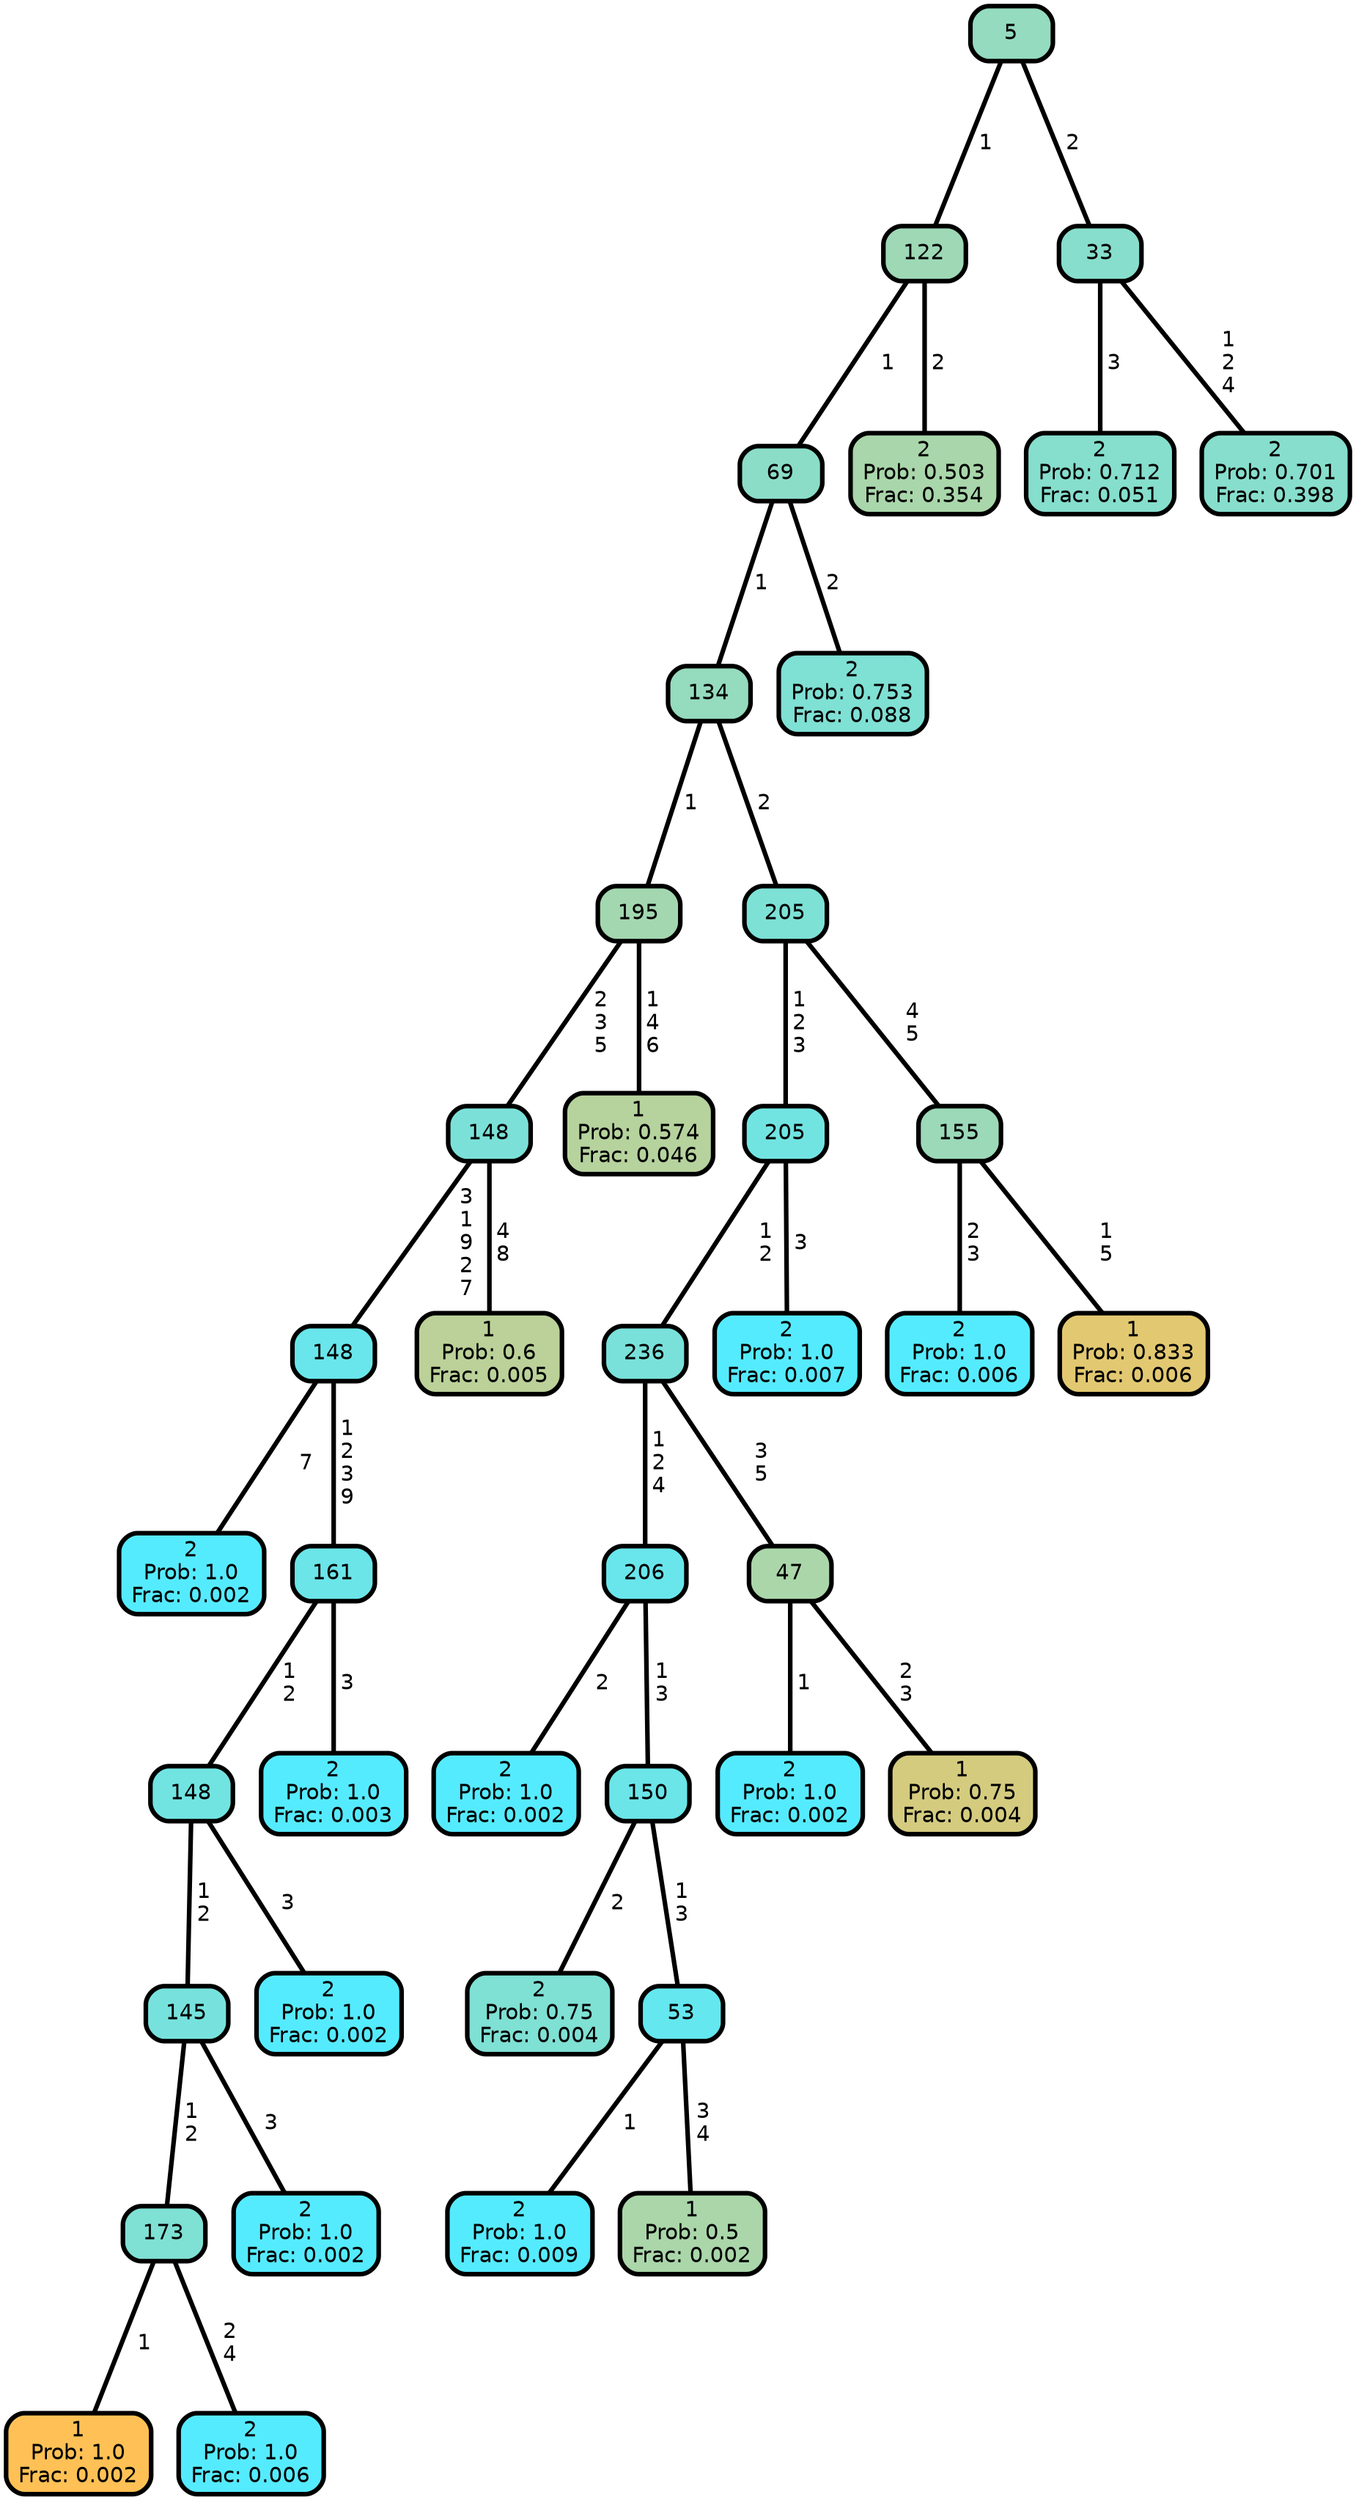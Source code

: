 graph Tree {
node [shape=box, style="filled, rounded",color="black",penwidth="3",fontcolor="black",                 fontname=helvetica] ;
graph [ranksep="0 equally", splines=straight,                 bgcolor=transparent, dpi=200] ;
edge [fontname=helvetica, color=black] ;
0 [label="2
Prob: 1.0
Frac: 0.002", fillcolor="#55ebff"] ;
1 [label="148", fillcolor="#69e6eb"] ;
2 [label="1
Prob: 1.0
Frac: 0.002", fillcolor="#ffc155"] ;
3 [label="173", fillcolor="#7fe0d4"] ;
4 [label="2
Prob: 1.0
Frac: 0.006", fillcolor="#55ebff"] ;
5 [label="145", fillcolor="#77e2dd"] ;
6 [label="2
Prob: 1.0
Frac: 0.002", fillcolor="#55ebff"] ;
7 [label="148", fillcolor="#71e4e2"] ;
8 [label="2
Prob: 1.0
Frac: 0.002", fillcolor="#55ebff"] ;
9 [label="161", fillcolor="#6be5e8"] ;
10 [label="2
Prob: 1.0
Frac: 0.003", fillcolor="#55ebff"] ;
11 [label="148", fillcolor="#7be1d8"] ;
12 [label="1
Prob: 0.6
Frac: 0.005", fillcolor="#bbd199"] ;
13 [label="195", fillcolor="#a3d7b0"] ;
14 [label="1
Prob: 0.574
Frac: 0.046", fillcolor="#b6d29d"] ;
15 [label="134", fillcolor="#95dbbe"] ;
16 [label="2
Prob: 1.0
Frac: 0.002", fillcolor="#55ebff"] ;
17 [label="206", fillcolor="#69e6eb"] ;
18 [label="2
Prob: 0.75
Frac: 0.004", fillcolor="#7fe0d4"] ;
19 [label="150", fillcolor="#6be5e8"] ;
20 [label="2
Prob: 1.0
Frac: 0.009", fillcolor="#55ebff"] ;
21 [label="53", fillcolor="#64e7ef"] ;
22 [label="1
Prob: 0.5
Frac: 0.002", fillcolor="#aad6aa"] ;
23 [label="236", fillcolor="#79e1da"] ;
24 [label="2
Prob: 1.0
Frac: 0.002", fillcolor="#55ebff"] ;
25 [label="47", fillcolor="#aad6aa"] ;
26 [label="1
Prob: 0.75
Frac: 0.004", fillcolor="#d4cb7f"] ;
27 [label="205", fillcolor="#71e4e2"] ;
28 [label="2
Prob: 1.0
Frac: 0.007", fillcolor="#55ebff"] ;
29 [label="205", fillcolor="#7de1d6"] ;
30 [label="2
Prob: 1.0
Frac: 0.006", fillcolor="#55ebff"] ;
31 [label="155", fillcolor="#9bd9b8"] ;
32 [label="1
Prob: 0.833
Frac: 0.006", fillcolor="#e2c871"] ;
33 [label="69", fillcolor="#8bddc8"] ;
34 [label="2
Prob: 0.753
Frac: 0.088", fillcolor="#7fe0d4"] ;
35 [label="122", fillcolor="#9ed8b5"] ;
36 [label="2
Prob: 0.503
Frac: 0.354", fillcolor="#a9d6aa"] ;
37 [label="5", fillcolor="#94dbbf"] ;
38 [label="2
Prob: 0.712
Frac: 0.051", fillcolor="#86decd"] ;
39 [label="33", fillcolor="#87decc"] ;
40 [label="2
Prob: 0.701
Frac: 0.398", fillcolor="#87decc"] ;
1 -- 0 [label=" 7",penwidth=3] ;
1 -- 9 [label=" 1\n 2\n 3\n 9",penwidth=3] ;
3 -- 2 [label=" 1",penwidth=3] ;
3 -- 4 [label=" 2\n 4",penwidth=3] ;
5 -- 3 [label=" 1\n 2",penwidth=3] ;
5 -- 6 [label=" 3",penwidth=3] ;
7 -- 5 [label=" 1\n 2",penwidth=3] ;
7 -- 8 [label=" 3",penwidth=3] ;
9 -- 7 [label=" 1\n 2",penwidth=3] ;
9 -- 10 [label=" 3",penwidth=3] ;
11 -- 1 [label=" 3\n 1\n 9\n 2\n 7",penwidth=3] ;
11 -- 12 [label=" 4\n 8",penwidth=3] ;
13 -- 11 [label=" 2\n 3\n 5",penwidth=3] ;
13 -- 14 [label=" 1\n 4\n 6",penwidth=3] ;
15 -- 13 [label=" 1",penwidth=3] ;
15 -- 29 [label=" 2",penwidth=3] ;
17 -- 16 [label=" 2",penwidth=3] ;
17 -- 19 [label=" 1\n 3",penwidth=3] ;
19 -- 18 [label=" 2",penwidth=3] ;
19 -- 21 [label=" 1\n 3",penwidth=3] ;
21 -- 20 [label=" 1",penwidth=3] ;
21 -- 22 [label=" 3\n 4",penwidth=3] ;
23 -- 17 [label=" 1\n 2\n 4",penwidth=3] ;
23 -- 25 [label=" 3\n 5",penwidth=3] ;
25 -- 24 [label=" 1",penwidth=3] ;
25 -- 26 [label=" 2\n 3",penwidth=3] ;
27 -- 23 [label=" 1\n 2",penwidth=3] ;
27 -- 28 [label=" 3",penwidth=3] ;
29 -- 27 [label=" 1\n 2\n 3",penwidth=3] ;
29 -- 31 [label=" 4\n 5",penwidth=3] ;
31 -- 30 [label=" 2\n 3",penwidth=3] ;
31 -- 32 [label=" 1\n 5",penwidth=3] ;
33 -- 15 [label=" 1",penwidth=3] ;
33 -- 34 [label=" 2",penwidth=3] ;
35 -- 33 [label=" 1",penwidth=3] ;
35 -- 36 [label=" 2",penwidth=3] ;
37 -- 35 [label=" 1",penwidth=3] ;
37 -- 39 [label=" 2",penwidth=3] ;
39 -- 38 [label=" 3",penwidth=3] ;
39 -- 40 [label=" 1\n 2\n 4",penwidth=3] ;
{rank = same;}}